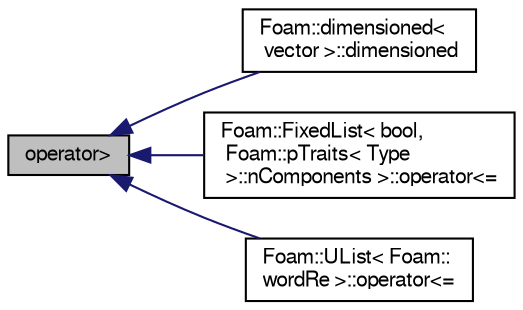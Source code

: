 digraph "operator&gt;"
{
  bgcolor="transparent";
  edge [fontname="FreeSans",fontsize="10",labelfontname="FreeSans",labelfontsize="10"];
  node [fontname="FreeSans",fontsize="10",shape=record];
  rankdir="LR";
  Node50443 [label="operator\>",height=0.2,width=0.4,color="black", fillcolor="grey75", style="filled", fontcolor="black"];
  Node50443 -> Node50444 [dir="back",color="midnightblue",fontsize="10",style="solid",fontname="FreeSans"];
  Node50444 [label="Foam::dimensioned\<\l vector \>::dimensioned",height=0.2,width=0.4,color="black",URL="$a26366.html#a97d65bea54a56a86a6ee89c657ffd9cf",tooltip="Construct given a value (creates dimensionless value). "];
  Node50443 -> Node50445 [dir="back",color="midnightblue",fontsize="10",style="solid",fontname="FreeSans"];
  Node50445 [label="Foam::FixedList\< bool,\l Foam::pTraits\< Type\l \>::nComponents \>::operator\<=",height=0.2,width=0.4,color="black",URL="$a25894.html#ade935b84da51ec4ce5fd07ff4fefe270",tooltip="Return true if !(a > b). Takes linear time. "];
  Node50443 -> Node50446 [dir="back",color="midnightblue",fontsize="10",style="solid",fontname="FreeSans"];
  Node50446 [label="Foam::UList\< Foam::\lwordRe \>::operator\<=",height=0.2,width=0.4,color="black",URL="$a25698.html#afd072f06d27f4bc4ffb4f87daabd83a5",tooltip="Return true if !(a > b). Takes linear time. "];
}
